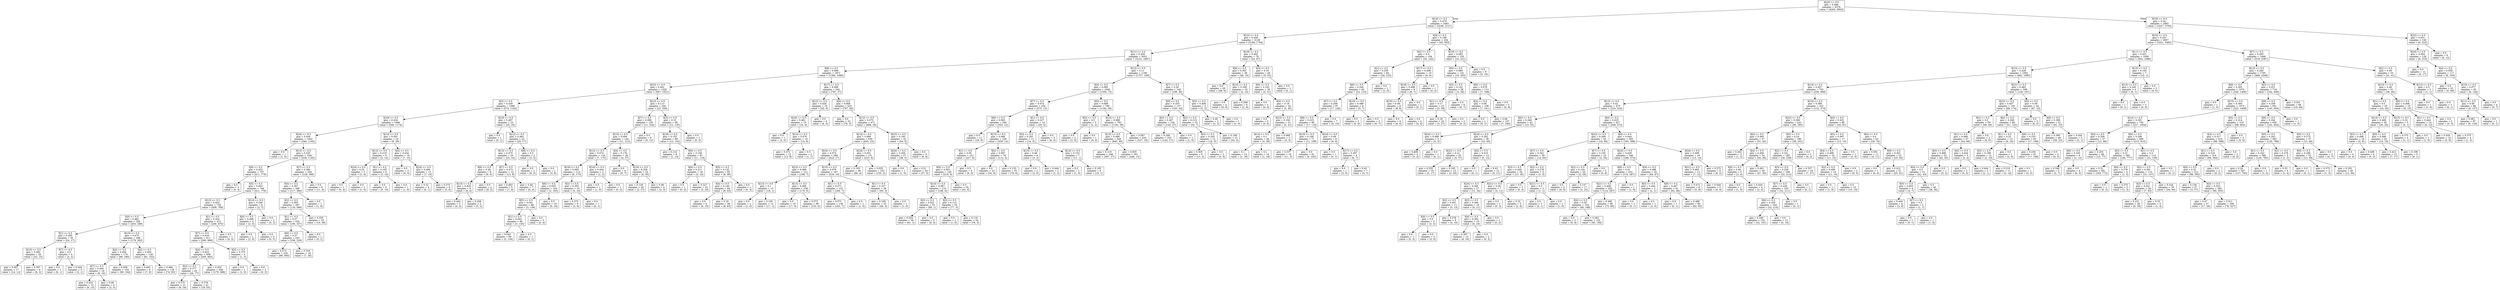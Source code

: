 digraph Tree {
node [shape=box] ;
0 [label="X[20] <= 0.5\ngini = 0.488\nsamples = 6376\nvalue = [4263, 5832]"] ;
1 [label="X[16] <= 0.5\ngini = 0.479\nsamples = 3383\nvalue = [3236, 2127]"] ;
0 -> 1 [labeldistance=2.5, labelangle=45, headlabel="True"] ;
2 [label="X[22] <= 0.5\ngini = 0.458\nsamples = 3129\nvalue = [3194, 1764]"] ;
1 -> 2 ;
3 [label="X[11] <= 0.5\ngini = 0.455\nsamples = 3051\nvalue = [3141, 1697]"] ;
2 -> 3 ;
4 [label="X[8] <= 0.5\ngini = 0.498\nsamples = 1871\nvalue = [1384, 1588]"] ;
3 -> 4 ;
5 [label="X[23] <= 0.5\ngini = 0.401\nsamples = 1329\nvalue = [597, 1551]"] ;
4 -> 5 ;
6 [label="X[3] <= 0.5\ngini = 0.439\nsamples = 1089\nvalue = [574, 1192]"] ;
5 -> 6 ;
7 [label="X[18] <= 0.5\ngini = 0.434\nsamples = 1066\nvalue = [549, 1174]"] ;
6 -> 7 ;
8 [label="X[24] <= 0.5\ngini = 0.436\nsamples = 1042\nvalue = [540, 1145]"] ;
7 -> 8 ;
9 [label="gini = 0.0\nsamples = 1\nvalue = [1, 0]"] ;
8 -> 9 ;
10 [label="X[12] <= 0.5\ngini = 0.435\nsamples = 1041\nvalue = [539, 1145]"] ;
8 -> 10 ;
11 [label="X[9] <= 0.5\ngini = 0.452\nsamples = 747\nvalue = [411, 779]"] ;
10 -> 11 ;
12 [label="gini = 0.0\nsamples = 3\nvalue = [0, 3]"] ;
11 -> 12 ;
13 [label="X[5] <= 0.5\ngini = 0.453\nsamples = 744\nvalue = [411, 776]"] ;
11 -> 13 ;
14 [label="X[13] <= 0.5\ngini = 0.453\nsamples = 738\nvalue = [409, 769]"] ;
13 -> 14 ;
15 [label="X[0] <= 0.5\ngini = 0.482\nsamples = 326\nvalue = [203, 299]"] ;
14 -> 15 ;
16 [label="X[1] <= 0.5\ngini = 0.485\nsamples = 30\nvalue = [24, 17]"] ;
15 -> 16 ;
17 [label="X[15] <= 0.5\ngini = 0.482\nsamples = 26\nvalue = [22, 15]"] ;
16 -> 17 ;
18 [label="gini = 0.497\nsamples = 17\nvalue = [14, 12]"] ;
17 -> 18 ;
19 [label="gini = 0.397\nsamples = 9\nvalue = [8, 3]"] ;
17 -> 19 ;
20 [label="X[7] <= 0.5\ngini = 0.5\nsamples = 4\nvalue = [2, 2]"] ;
16 -> 20 ;
21 [label="gini = 0.0\nsamples = 1\nvalue = [0, 1]"] ;
20 -> 21 ;
22 [label="gini = 0.444\nsamples = 3\nvalue = [2, 1]"] ;
20 -> 22 ;
23 [label="X[15] <= 0.5\ngini = 0.475\nsamples = 296\nvalue = [179, 282]"] ;
15 -> 23 ;
24 [label="X[4] <= 0.5\ngini = 0.456\nsamples = 170\nvalue = [98, 180]"] ;
23 -> 24 ;
25 [label="X[7] <= 0.5\ngini = 0.444\nsamples = 16\nvalue = [8, 16]"] ;
24 -> 25 ;
26 [label="gini = 0.432\nsamples = 12\nvalue = [6, 13]"] ;
25 -> 26 ;
27 [label="gini = 0.48\nsamples = 4\nvalue = [2, 3]"] ;
25 -> 27 ;
28 [label="gini = 0.458\nsamples = 154\nvalue = [90, 164]"] ;
24 -> 28 ;
29 [label="X[4] <= 0.5\ngini = 0.493\nsamples = 126\nvalue = [81, 102]"] ;
23 -> 29 ;
30 [label="gini = 0.492\nsamples = 8\nvalue = [7, 9]"] ;
29 -> 30 ;
31 [label="gini = 0.494\nsamples = 118\nvalue = [74, 93]"] ;
29 -> 31 ;
32 [label="X[1] <= 0.5\ngini = 0.424\nsamples = 412\nvalue = [206, 470]"] ;
14 -> 32 ;
33 [label="X[7] <= 0.5\ngini = 0.424\nsamples = 411\nvalue = [206, 468]"] ;
32 -> 33 ;
34 [label="X[4] <= 0.5\ngini = 0.425\nsamples = 408\nvalue = [205, 465]"] ;
33 -> 34 ;
35 [label="X[2] <= 0.5\ngini = 0.377\nsamples = 62\nvalue = [26, 77]"] ;
34 -> 35 ;
36 [label="gini = 0.375\nsamples = 21\nvalue = [8, 24]"] ;
35 -> 36 ;
37 [label="gini = 0.378\nsamples = 41\nvalue = [18, 53]"] ;
35 -> 37 ;
38 [label="gini = 0.432\nsamples = 346\nvalue = [179, 388]"] ;
34 -> 38 ;
39 [label="X[0] <= 0.5\ngini = 0.375\nsamples = 3\nvalue = [1, 3]"] ;
33 -> 39 ;
40 [label="gini = 0.0\nsamples = 1\nvalue = [1, 0]"] ;
39 -> 40 ;
41 [label="gini = 0.0\nsamples = 2\nvalue = [0, 3]"] ;
39 -> 41 ;
42 [label="gini = 0.0\nsamples = 1\nvalue = [0, 2]"] ;
32 -> 42 ;
43 [label="X[14] <= 0.5\ngini = 0.346\nsamples = 6\nvalue = [2, 7]"] ;
13 -> 43 ;
44 [label="X[0] <= 0.5\ngini = 0.408\nsamples = 4\nvalue = [2, 5]"] ;
43 -> 44 ;
45 [label="gini = 0.0\nsamples = 1\nvalue = [2, 0]"] ;
44 -> 45 ;
46 [label="gini = 0.0\nsamples = 3\nvalue = [0, 5]"] ;
44 -> 46 ;
47 [label="gini = 0.0\nsamples = 2\nvalue = [0, 2]"] ;
43 -> 47 ;
48 [label="X[7] <= 0.5\ngini = 0.384\nsamples = 294\nvalue = [128, 366]"] ;
10 -> 48 ;
49 [label="X[5] <= 0.5\ngini = 0.367\nsamples = 288\nvalue = [117, 366]"] ;
48 -> 49 ;
50 [label="X[2] <= 0.5\ngini = 0.365\nsamples = 287\nvalue = [116, 366]"] ;
49 -> 50 ;
51 [label="X[1] <= 0.5\ngini = 0.37\nsamples = 254\nvalue = [106, 327]"] ;
50 -> 51 ;
52 [label="X[6] <= 0.5\ngini = 0.37\nsamples = 253\nvalue = [106, 326]"] ;
51 -> 52 ;
53 [label="gini = 0.373\nsamples = 235\nvalue = [99, 300]"] ;
52 -> 53 ;
54 [label="gini = 0.334\nsamples = 18\nvalue = [7, 26]"] ;
52 -> 54 ;
55 [label="gini = 0.0\nsamples = 1\nvalue = [0, 1]"] ;
51 -> 55 ;
56 [label="gini = 0.325\nsamples = 33\nvalue = [10, 39]"] ;
50 -> 56 ;
57 [label="gini = 0.0\nsamples = 1\nvalue = [1, 0]"] ;
49 -> 57 ;
58 [label="gini = 0.0\nsamples = 6\nvalue = [11, 0]"] ;
48 -> 58 ;
59 [label="X[14] <= 0.5\ngini = 0.361\nsamples = 24\nvalue = [9, 29]"] ;
7 -> 59 ;
60 [label="X[13] <= 0.5\ngini = 0.219\nsamples = 8\nvalue = [2, 14]"] ;
59 -> 60 ;
61 [label="X[24] <= 0.5\ngini = 0.32\nsamples = 2\nvalue = [1, 4]"] ;
60 -> 61 ;
62 [label="gini = 0.0\nsamples = 1\nvalue = [0, 4]"] ;
61 -> 62 ;
63 [label="gini = 0.0\nsamples = 1\nvalue = [1, 0]"] ;
61 -> 63 ;
64 [label="X[1] <= 0.5\ngini = 0.165\nsamples = 6\nvalue = [1, 10]"] ;
60 -> 64 ;
65 [label="gini = 0.0\nsamples = 5\nvalue = [0, 10]"] ;
64 -> 65 ;
66 [label="gini = 0.0\nsamples = 1\nvalue = [1, 0]"] ;
64 -> 66 ;
67 [label="X[4] <= 0.5\ngini = 0.434\nsamples = 16\nvalue = [7, 15]"] ;
59 -> 67 ;
68 [label="gini = 0.0\nsamples = 3\nvalue = [0, 5]"] ;
67 -> 68 ;
69 [label="X[24] <= 0.5\ngini = 0.484\nsamples = 13\nvalue = [7, 10]"] ;
67 -> 69 ;
70 [label="gini = 0.32\nsamples = 4\nvalue = [4, 1]"] ;
69 -> 70 ;
71 [label="gini = 0.375\nsamples = 9\nvalue = [3, 9]"] ;
69 -> 71 ;
72 [label="X[19] <= 0.5\ngini = 0.487\nsamples = 23\nvalue = [25, 18]"] ;
6 -> 72 ;
73 [label="gini = 0.0\nsamples = 1\nvalue = [0, 1]"] ;
72 -> 73 ;
74 [label="X[12] <= 0.5\ngini = 0.482\nsamples = 22\nvalue = [25, 17]"] ;
72 -> 74 ;
75 [label="X[13] <= 0.5\ngini = 0.475\nsamples = 20\nvalue = [22, 14]"] ;
74 -> 75 ;
76 [label="X[6] <= 0.5\ngini = 0.48\nsamples = 8\nvalue = [9, 6]"] ;
75 -> 76 ;
77 [label="X[14] <= 0.5\ngini = 0.426\nsamples = 6\nvalue = [9, 4]"] ;
76 -> 77 ;
78 [label="gini = 0.444\nsamples = 3\nvalue = [4, 2]"] ;
77 -> 78 ;
79 [label="gini = 0.408\nsamples = 3\nvalue = [5, 2]"] ;
77 -> 79 ;
80 [label="gini = 0.0\nsamples = 2\nvalue = [0, 2]"] ;
76 -> 80 ;
81 [label="X[7] <= 0.5\ngini = 0.472\nsamples = 12\nvalue = [13, 8]"] ;
75 -> 81 ;
82 [label="gini = 0.463\nsamples = 5\nvalue = [7, 4]"] ;
81 -> 82 ;
83 [label="gini = 0.48\nsamples = 7\nvalue = [6, 4]"] ;
81 -> 83 ;
84 [label="X[6] <= 0.5\ngini = 0.5\nsamples = 2\nvalue = [3, 3]"] ;
74 -> 84 ;
85 [label="gini = 0.0\nsamples = 1\nvalue = [0, 3]"] ;
84 -> 85 ;
86 [label="gini = 0.0\nsamples = 1\nvalue = [3, 0]"] ;
84 -> 86 ;
87 [label="X[13] <= 0.5\ngini = 0.113\nsamples = 240\nvalue = [23, 359]"] ;
5 -> 87 ;
88 [label="X[7] <= 0.5\ngini = 0.089\nsamples = 150\nvalue = [11, 224]"] ;
87 -> 88 ;
89 [label="X[15] <= 0.5\ngini = 0.094\nsamples = 144\nvalue = [11, 212]"] ;
88 -> 89 ;
90 [label="X[12] <= 0.5\ngini = 0.074\nsamples = 116\nvalue = [7, 175]"] ;
89 -> 90 ;
91 [label="X[19] <= 0.5\ngini = 0.065\nsamples = 114\nvalue = [6, 173]"] ;
90 -> 91 ;
92 [label="X[6] <= 0.5\ngini = 0.035\nsamples = 104\nvalue = [3, 163]"] ;
91 -> 92 ;
93 [label="X[5] <= 0.5\ngini = 0.041\nsamples = 88\nvalue = [3, 139]"] ;
92 -> 93 ;
94 [label="X[1] <= 0.5\ngini = 0.043\nsamples = 85\nvalue = [3, 135]"] ;
93 -> 94 ;
95 [label="gini = 0.043\nsamples = 84\nvalue = [3, 134]"] ;
94 -> 95 ;
96 [label="gini = 0.0\nsamples = 1\nvalue = [0, 1]"] ;
94 -> 96 ;
97 [label="gini = 0.0\nsamples = 3\nvalue = [0, 4]"] ;
93 -> 97 ;
98 [label="gini = 0.0\nsamples = 16\nvalue = [0, 24]"] ;
92 -> 98 ;
99 [label="X[2] <= 0.5\ngini = 0.355\nsamples = 10\nvalue = [3, 10]"] ;
91 -> 99 ;
100 [label="gini = 0.375\nsamples = 9\nvalue = [3, 9]"] ;
99 -> 100 ;
101 [label="gini = 0.0\nsamples = 1\nvalue = [0, 1]"] ;
99 -> 101 ;
102 [label="X[18] <= 0.5\ngini = 0.444\nsamples = 2\nvalue = [1, 2]"] ;
90 -> 102 ;
103 [label="gini = 0.0\nsamples = 1\nvalue = [1, 0]"] ;
102 -> 103 ;
104 [label="gini = 0.0\nsamples = 1\nvalue = [0, 2]"] ;
102 -> 104 ;
105 [label="X[4] <= 0.5\ngini = 0.176\nsamples = 28\nvalue = [4, 37]"] ;
89 -> 105 ;
106 [label="gini = 0.0\nsamples = 4\nvalue = [0, 7]"] ;
105 -> 106 ;
107 [label="X[19] <= 0.5\ngini = 0.208\nsamples = 24\nvalue = [4, 30]"] ;
105 -> 107 ;
108 [label="gini = 0.128\nsamples = 20\nvalue = [2, 27]"] ;
107 -> 108 ;
109 [label="gini = 0.48\nsamples = 4\nvalue = [2, 3]"] ;
107 -> 109 ;
110 [label="gini = 0.0\nsamples = 6\nvalue = [0, 12]"] ;
88 -> 110 ;
111 [label="X[3] <= 0.5\ngini = 0.15\nsamples = 90\nvalue = [12, 135]"] ;
87 -> 111 ;
112 [label="X[18] <= 0.5\ngini = 0.153\nsamples = 89\nvalue = [12, 132]"] ;
111 -> 112 ;
113 [label="gini = 0.124\nsamples = 8\nvalue = [1, 14]"] ;
112 -> 113 ;
114 [label="X[0] <= 0.5\ngini = 0.156\nsamples = 81\nvalue = [11, 118]"] ;
112 -> 114 ;
115 [label="X[6] <= 0.5\ngini = 0.211\nsamples = 16\nvalue = [3, 22]"] ;
114 -> 115 ;
116 [label="gini = 0.0\nsamples = 1\nvalue = [0, 2]"] ;
115 -> 116 ;
117 [label="gini = 0.227\nsamples = 15\nvalue = [3, 20]"] ;
115 -> 117 ;
118 [label="X[5] <= 0.5\ngini = 0.142\nsamples = 65\nvalue = [8, 96]"] ;
114 -> 118 ;
119 [label="X[4] <= 0.5\ngini = 0.146\nsamples = 64\nvalue = [8, 93]"] ;
118 -> 119 ;
120 [label="gini = 0.0\nsamples = 6\nvalue = [0, 10]"] ;
119 -> 120 ;
121 [label="gini = 0.16\nsamples = 58\nvalue = [8, 83]"] ;
119 -> 121 ;
122 [label="gini = 0.0\nsamples = 1\nvalue = [0, 3]"] ;
118 -> 122 ;
123 [label="gini = 0.0\nsamples = 1\nvalue = [0, 3]"] ;
111 -> 123 ;
124 [label="X[17] <= 0.5\ngini = 0.086\nsamples = 542\nvalue = [787, 37]"] ;
4 -> 124 ;
125 [label="X[12] <= 0.5\ngini = 0.428\nsamples = 19\nvalue = [20, 9]"] ;
124 -> 125 ;
126 [label="X[24] <= 0.5\ngini = 0.461\nsamples = 15\nvalue = [16, 9]"] ;
125 -> 126 ;
127 [label="gini = 0.0\nsamples = 1\nvalue = [2, 0]"] ;
126 -> 127 ;
128 [label="X[14] <= 0.5\ngini = 0.476\nsamples = 14\nvalue = [14, 9]"] ;
126 -> 128 ;
129 [label="gini = 0.472\nsamples = 12\nvalue = [13, 8]"] ;
128 -> 129 ;
130 [label="gini = 0.5\nsamples = 2\nvalue = [1, 1]"] ;
128 -> 130 ;
131 [label="gini = 0.0\nsamples = 4\nvalue = [4, 0]"] ;
125 -> 131 ;
132 [label="X[4] <= 0.5\ngini = 0.068\nsamples = 523\nvalue = [767, 28]"] ;
124 -> 132 ;
133 [label="gini = 0.0\nsamples = 52\nvalue = [78, 0]"] ;
132 -> 133 ;
134 [label="X[12] <= 0.5\ngini = 0.075\nsamples = 471\nvalue = [689, 28]"] ;
132 -> 134 ;
135 [label="X[14] <= 0.5\ngini = 0.066\nsamples = 439\nvalue = [645, 23]"] ;
134 -> 135 ;
136 [label="X[24] <= 0.5\ngini = 0.074\nsamples = 288\nvalue = [422, 17]"] ;
135 -> 136 ;
137 [label="X[23] <= 0.5\ngini = 0.069\nsamples = 121\nvalue = [188, 7]"] ;
136 -> 137 ;
138 [label="X[13] <= 0.5\ngini = 0.1\nsamples = 13\nvalue = [18, 1]"] ;
137 -> 138 ;
139 [label="gini = 0.0\nsamples = 1\nvalue = [1, 0]"] ;
138 -> 139 ;
140 [label="gini = 0.105\nsamples = 12\nvalue = [17, 1]"] ;
138 -> 140 ;
141 [label="X[13] <= 0.5\ngini = 0.066\nsamples = 108\nvalue = [170, 6]"] ;
137 -> 141 ;
142 [label="gini = 0.0\nsamples = 10\nvalue = [17, 0]"] ;
141 -> 142 ;
143 [label="gini = 0.073\nsamples = 98\nvalue = [153, 6]"] ;
141 -> 143 ;
144 [label="X[15] <= 0.5\ngini = 0.079\nsamples = 167\nvalue = [234, 10]"] ;
136 -> 144 ;
145 [label="X[1] <= 0.5\ngini = 0.071\nsamples = 131\nvalue = [184, 7]"] ;
144 -> 145 ;
146 [label="gini = 0.071\nsamples = 130\nvalue = [183, 7]"] ;
145 -> 146 ;
147 [label="gini = 0.0\nsamples = 1\nvalue = [1, 0]"] ;
145 -> 147 ;
148 [label="X[1] <= 0.5\ngini = 0.107\nsamples = 36\nvalue = [50, 3]"] ;
144 -> 148 ;
149 [label="gini = 0.109\nsamples = 35\nvalue = [49, 3]"] ;
148 -> 149 ;
150 [label="gini = 0.0\nsamples = 1\nvalue = [1, 0]"] ;
148 -> 150 ;
151 [label="X[24] <= 0.5\ngini = 0.051\nsamples = 151\nvalue = [223, 6]"] ;
135 -> 151 ;
152 [label="gini = 0.105\nsamples = 48\nvalue = [68, 4]"] ;
151 -> 152 ;
153 [label="gini = 0.025\nsamples = 103\nvalue = [155, 2]"] ;
151 -> 153 ;
154 [label="X[23] <= 0.5\ngini = 0.183\nsamples = 32\nvalue = [44, 5]"] ;
134 -> 154 ;
155 [label="X[24] <= 0.5\ngini = 0.206\nsamples = 27\nvalue = [38, 5]"] ;
154 -> 155 ;
156 [label="gini = 0.0\nsamples = 1\nvalue = [1, 0]"] ;
155 -> 156 ;
157 [label="gini = 0.21\nsamples = 26\nvalue = [37, 5]"] ;
155 -> 157 ;
158 [label="gini = 0.0\nsamples = 5\nvalue = [6, 0]"] ;
154 -> 158 ;
159 [label="X[12] <= 0.5\ngini = 0.11\nsamples = 1180\nvalue = [1757, 109]"] ;
3 -> 159 ;
160 [label="X[4] <= 0.5\ngini = 0.085\nsamples = 1040\nvalue = [1559, 73]"] ;
159 -> 160 ;
161 [label="X[7] <= 0.5\ngini = 0.074\nsamples = 254\nvalue = [375, 15]"] ;
160 -> 161 ;
162 [label="X[6] <= 0.5\ngini = 0.063\nsamples = 240\nvalue = [355, 12]"] ;
161 -> 162 ;
163 [label="gini = 0.0\nsamples = 11\nvalue = [16, 0]"] ;
162 -> 163 ;
164 [label="X[15] <= 0.5\ngini = 0.066\nsamples = 229\nvalue = [339, 12]"] ;
162 -> 164 ;
165 [label="X[1] <= 0.5\ngini = 0.05\nsamples = 151\nvalue = [227, 6]"] ;
164 -> 165 ;
166 [label="X[0] <= 0.5\ngini = 0.052\nsamples = 145\nvalue = [219, 6]"] ;
165 -> 166 ;
167 [label="X[14] <= 0.5\ngini = 0.067\nsamples = 110\nvalue = [166, 6]"] ;
166 -> 167 ;
168 [label="X[3] <= 0.5\ngini = 0.022\nsamples = 55\nvalue = [89, 1]"] ;
167 -> 168 ;
169 [label="gini = 0.024\nsamples = 50\nvalue = [81, 1]"] ;
168 -> 169 ;
170 [label="gini = 0.0\nsamples = 5\nvalue = [8, 0]"] ;
168 -> 170 ;
171 [label="X[2] <= 0.5\ngini = 0.115\nsamples = 55\nvalue = [77, 5]"] ;
167 -> 171 ;
172 [label="gini = 0.0\nsamples = 1\nvalue = [1, 0]"] ;
171 -> 172 ;
173 [label="gini = 0.116\nsamples = 54\nvalue = [76, 5]"] ;
171 -> 173 ;
174 [label="gini = 0.0\nsamples = 35\nvalue = [53, 0]"] ;
166 -> 174 ;
175 [label="gini = 0.0\nsamples = 6\nvalue = [8, 0]"] ;
165 -> 175 ;
176 [label="X[2] <= 0.5\ngini = 0.097\nsamples = 78\nvalue = [112, 6]"] ;
164 -> 176 ;
177 [label="gini = 0.0\nsamples = 23\nvalue = [34, 0]"] ;
176 -> 177 ;
178 [label="gini = 0.133\nsamples = 55\nvalue = [78, 6]"] ;
176 -> 178 ;
179 [label="X[1] <= 0.5\ngini = 0.227\nsamples = 14\nvalue = [20, 3]"] ;
161 -> 179 ;
180 [label="X[3] <= 0.5\ngini = 0.291\nsamples = 11\nvalue = [14, 3]"] ;
179 -> 180 ;
181 [label="X[15] <= 0.5\ngini = 0.48\nsamples = 4\nvalue = [3, 2]"] ;
180 -> 181 ;
182 [label="gini = 0.0\nsamples = 2\nvalue = [2, 0]"] ;
181 -> 182 ;
183 [label="gini = 0.444\nsamples = 2\nvalue = [1, 2]"] ;
181 -> 183 ;
184 [label="X[14] <= 0.5\ngini = 0.153\nsamples = 7\nvalue = [11, 1]"] ;
180 -> 184 ;
185 [label="gini = 0.0\nsamples = 1\nvalue = [1, 0]"] ;
184 -> 185 ;
186 [label="gini = 0.165\nsamples = 6\nvalue = [10, 1]"] ;
184 -> 186 ;
187 [label="gini = 0.0\nsamples = 3\nvalue = [6, 0]"] ;
179 -> 187 ;
188 [label="X[0] <= 0.5\ngini = 0.089\nsamples = 786\nvalue = [1184, 58]"] ;
160 -> 188 ;
189 [label="X[2] <= 0.5\ngini = 0.5\nsamples = 3\nvalue = [2, 2]"] ;
188 -> 189 ;
190 [label="gini = 0.0\nsamples = 2\nvalue = [2, 0]"] ;
189 -> 190 ;
191 [label="gini = 0.0\nsamples = 1\nvalue = [0, 2]"] ;
189 -> 191 ;
192 [label="X[14] <= 0.5\ngini = 0.086\nsamples = 783\nvalue = [1182, 56]"] ;
188 -> 192 ;
193 [label="X[15] <= 0.5\ngini = 0.086\nsamples = 549\nvalue = [845, 40]"] ;
192 -> 193 ;
194 [label="gini = 0.119\nsamples = 248\nvalue = [397, 27]"] ;
193 -> 194 ;
195 [label="gini = 0.055\nsamples = 301\nvalue = [448, 13]"] ;
193 -> 195 ;
196 [label="gini = 0.087\nsamples = 234\nvalue = [337, 16]"] ;
192 -> 196 ;
197 [label="X[7] <= 0.5\ngini = 0.26\nsamples = 140\nvalue = [198, 36]"] ;
159 -> 197 ;
198 [label="X[6] <= 0.5\ngini = 0.255\nsamples = 137\nvalue = [193, 34]"] ;
197 -> 198 ;
199 [label="X[5] <= 0.5\ngini = 0.267\nsamples = 104\nvalue = [143, 27]"] ;
198 -> 199 ;
200 [label="gini = 0.268\nsamples = 103\nvalue = [142, 27]"] ;
199 -> 200 ;
201 [label="gini = 0.0\nsamples = 1\nvalue = [1, 0]"] ;
199 -> 201 ;
202 [label="X[2] <= 0.5\ngini = 0.215\nsamples = 33\nvalue = [50, 7]"] ;
198 -> 202 ;
203 [label="X[3] <= 0.5\ngini = 0.245\nsamples = 12\nvalue = [18, 3]"] ;
202 -> 203 ;
204 [label="gini = 0.305\nsamples = 9\nvalue = [13, 3]"] ;
203 -> 204 ;
205 [label="gini = 0.0\nsamples = 3\nvalue = [5, 0]"] ;
203 -> 205 ;
206 [label="gini = 0.198\nsamples = 21\nvalue = [32, 4]"] ;
202 -> 206 ;
207 [label="X[3] <= 0.5\ngini = 0.408\nsamples = 3\nvalue = [5, 2]"] ;
197 -> 207 ;
208 [label="gini = 0.48\nsamples = 2\nvalue = [3, 2]"] ;
207 -> 208 ;
209 [label="gini = 0.0\nsamples = 1\nvalue = [2, 0]"] ;
207 -> 209 ;
210 [label="X[18] <= 0.5\ngini = 0.493\nsamples = 78\nvalue = [53, 67]"] ;
2 -> 210 ;
211 [label="X[9] <= 0.5\ngini = 0.363\nsamples = 38\nvalue = [48, 15]"] ;
210 -> 211 ;
212 [label="gini = 0.0\nsamples = 28\nvalue = [46, 0]"] ;
211 -> 212 ;
213 [label="X[14] <= 0.5\ngini = 0.208\nsamples = 10\nvalue = [2, 15]"] ;
211 -> 213 ;
214 [label="gini = 0.0\nsamples = 4\nvalue = [0, 6]"] ;
213 -> 214 ;
215 [label="gini = 0.298\nsamples = 6\nvalue = [2, 9]"] ;
213 -> 215 ;
216 [label="X[3] <= 0.5\ngini = 0.16\nsamples = 40\nvalue = [5, 52]"] ;
210 -> 216 ;
217 [label="X[0] <= 0.5\ngini = 0.163\nsamples = 39\nvalue = [5, 51]"] ;
216 -> 217 ;
218 [label="gini = 0.0\nsamples = 5\nvalue = [0, 6]"] ;
217 -> 218 ;
219 [label="X[4] <= 0.5\ngini = 0.18\nsamples = 34\nvalue = [5, 45]"] ;
217 -> 219 ;
220 [label="gini = 0.0\nsamples = 3\nvalue = [0, 4]"] ;
219 -> 220 ;
221 [label="X[15] <= 0.5\ngini = 0.194\nsamples = 31\nvalue = [5, 41]"] ;
219 -> 221 ;
222 [label="X[14] <= 0.5\ngini = 0.1\nsamples = 28\nvalue = [2, 36]"] ;
221 -> 222 ;
223 [label="gini = 0.1\nsamples = 14\nvalue = [1, 18]"] ;
222 -> 223 ;
224 [label="gini = 0.1\nsamples = 14\nvalue = [1, 18]"] ;
222 -> 224 ;
225 [label="gini = 0.469\nsamples = 3\nvalue = [3, 5]"] ;
221 -> 225 ;
226 [label="gini = 0.0\nsamples = 1\nvalue = [0, 1]"] ;
216 -> 226 ;
227 [label="X[9] <= 0.5\ngini = 0.186\nsamples = 254\nvalue = [42, 363]"] ;
1 -> 227 ;
228 [label="X[2] <= 0.5\ngini = 0.3\nsamples = 104\nvalue = [32, 142]"] ;
227 -> 228 ;
229 [label="X[1] <= 0.5\ngini = 0.259\nsamples = 94\nvalue = [24, 133]"] ;
228 -> 229 ;
230 [label="X[6] <= 0.5\ngini = 0.244\nsamples = 93\nvalue = [22, 133]"] ;
229 -> 230 ;
231 [label="X[7] <= 0.5\ngini = 0.209\nsamples = 87\nvalue = [17, 126]"] ;
230 -> 231 ;
232 [label="X[8] <= 0.5\ngini = 0.223\nsamples = 80\nvalue = [17, 116]"] ;
231 -> 232 ;
233 [label="X[10] <= 0.5\ngini = 0.168\nsamples = 71\nvalue = [11, 108]"] ;
232 -> 233 ;
234 [label="gini = 0.337\nsamples = 10\nvalue = [11, 3]"] ;
233 -> 234 ;
235 [label="gini = 0.0\nsamples = 61\nvalue = [0, 105]"] ;
233 -> 235 ;
236 [label="X[24] <= 0.5\ngini = 0.49\nsamples = 9\nvalue = [6, 8]"] ;
232 -> 236 ;
237 [label="gini = 0.0\nsamples = 1\nvalue = [0, 1]"] ;
236 -> 237 ;
238 [label="X[17] <= 0.5\ngini = 0.497\nsamples = 8\nvalue = [6, 7]"] ;
236 -> 238 ;
239 [label="gini = 0.0\nsamples = 1\nvalue = [3, 0]"] ;
238 -> 239 ;
240 [label="gini = 0.42\nsamples = 7\nvalue = [3, 7]"] ;
238 -> 240 ;
241 [label="gini = 0.0\nsamples = 7\nvalue = [0, 10]"] ;
231 -> 241 ;
242 [label="X[10] <= 0.5\ngini = 0.486\nsamples = 6\nvalue = [5, 7]"] ;
230 -> 242 ;
243 [label="gini = 0.0\nsamples = 3\nvalue = [5, 0]"] ;
242 -> 243 ;
244 [label="gini = 0.0\nsamples = 3\nvalue = [0, 7]"] ;
242 -> 244 ;
245 [label="gini = 0.0\nsamples = 1\nvalue = [2, 0]"] ;
229 -> 245 ;
246 [label="X[17] <= 0.5\ngini = 0.498\nsamples = 10\nvalue = [8, 9]"] ;
228 -> 246 ;
247 [label="X[18] <= 0.5\ngini = 0.498\nsamples = 9\nvalue = [8, 7]"] ;
246 -> 247 ;
248 [label="X[10] <= 0.5\ngini = 0.49\nsamples = 8\nvalue = [8, 6]"] ;
247 -> 248 ;
249 [label="gini = 0.0\nsamples = 4\nvalue = [8, 0]"] ;
248 -> 249 ;
250 [label="gini = 0.0\nsamples = 4\nvalue = [0, 6]"] ;
248 -> 250 ;
251 [label="gini = 0.0\nsamples = 1\nvalue = [0, 1]"] ;
247 -> 251 ;
252 [label="gini = 0.0\nsamples = 1\nvalue = [0, 2]"] ;
246 -> 252 ;
253 [label="X[18] <= 0.5\ngini = 0.083\nsamples = 150\nvalue = [10, 221]"] ;
227 -> 253 ;
254 [label="X[0] <= 0.5\ngini = 0.089\nsamples = 141\nvalue = [10, 205]"] ;
253 -> 254 ;
255 [label="X[3] <= 0.5\ngini = 0.142\nsamples = 28\nvalue = [3, 36]"] ;
254 -> 255 ;
256 [label="X[1] <= 0.5\ngini = 0.17\nsamples = 22\nvalue = [3, 29]"] ;
255 -> 256 ;
257 [label="gini = 0.18\nsamples = 20\nvalue = [3, 27]"] ;
256 -> 257 ;
258 [label="gini = 0.0\nsamples = 2\nvalue = [0, 2]"] ;
256 -> 258 ;
259 [label="gini = 0.0\nsamples = 6\nvalue = [0, 7]"] ;
255 -> 259 ;
260 [label="X[6] <= 0.5\ngini = 0.076\nsamples = 113\nvalue = [7, 169]"] ;
254 -> 260 ;
261 [label="X[4] <= 0.5\ngini = 0.08\nsamples = 108\nvalue = [7, 161]"] ;
260 -> 261 ;
262 [label="gini = 0.0\nsamples = 1\nvalue = [0, 1]"] ;
261 -> 262 ;
263 [label="gini = 0.08\nsamples = 107\nvalue = [7, 160]"] ;
261 -> 263 ;
264 [label="gini = 0.0\nsamples = 5\nvalue = [0, 8]"] ;
260 -> 264 ;
265 [label="gini = 0.0\nsamples = 9\nvalue = [0, 16]"] ;
253 -> 265 ;
266 [label="X[16] <= 0.5\ngini = 0.34\nsamples = 2993\nvalue = [1027, 3705]"] ;
0 -> 266 [labeldistance=2.5, labelangle=-45, headlabel="False"] ;
267 [label="X[23] <= 0.5\ngini = 0.351\nsamples = 2857\nvalue = [1021, 3483]"] ;
266 -> 267 ;
268 [label="X[11] <= 0.5\ngini = 0.431\nsamples = 1009\nvalue = [502, 1096]"] ;
267 -> 268 ;
269 [label="X[15] <= 0.5\ngini = 0.428\nsamples = 1002\nvalue = [492, 1095]"] ;
268 -> 269 ;
270 [label="X[14] <= 0.5\ngini = 0.407\nsamples = 793\nvalue = [356, 898]"] ;
269 -> 270 ;
271 [label="X[13] <= 0.5\ngini = 0.42\nsamples = 470\nvalue = [224, 524]"] ;
270 -> 271 ;
272 [label="X[0] <= 0.5\ngini = 0.348\nsamples = 43\nvalue = [15, 52]"] ;
271 -> 272 ;
273 [label="X[24] <= 0.5\ngini = 0.469\nsamples = 5\nvalue = [5, 3]"] ;
272 -> 273 ;
274 [label="gini = 0.408\nsamples = 4\nvalue = [5, 2]"] ;
273 -> 274 ;
275 [label="gini = 0.0\nsamples = 1\nvalue = [0, 1]"] ;
273 -> 275 ;
276 [label="X[24] <= 0.5\ngini = 0.282\nsamples = 38\nvalue = [10, 49]"] ;
272 -> 276 ;
277 [label="X[22] <= 0.5\ngini = 0.21\nsamples = 25\nvalue = [5, 37]"] ;
276 -> 277 ;
278 [label="gini = 0.255\nsamples = 10\nvalue = [3, 17]"] ;
277 -> 278 ;
279 [label="gini = 0.165\nsamples = 15\nvalue = [2, 20]"] ;
277 -> 279 ;
280 [label="X[4] <= 0.5\ngini = 0.415\nsamples = 13\nvalue = [5, 12]"] ;
276 -> 280 ;
281 [label="gini = 0.0\nsamples = 1\nvalue = [0, 1]"] ;
280 -> 281 ;
282 [label="gini = 0.43\nsamples = 12\nvalue = [5, 11]"] ;
280 -> 282 ;
283 [label="X[0] <= 0.5\ngini = 0.425\nsamples = 427\nvalue = [209, 472]"] ;
271 -> 283 ;
284 [label="X[22] <= 0.5\ngini = 0.269\nsamples = 62\nvalue = [16, 84]"] ;
283 -> 284 ;
285 [label="X[7] <= 0.5\ngini = 0.342\nsamples = 39\nvalue = [14, 50]"] ;
284 -> 285 ;
286 [label="X[3] <= 0.5\ngini = 0.348\nsamples = 34\nvalue = [13, 45]"] ;
285 -> 286 ;
287 [label="X[24] <= 0.5\ngini = 0.369\nsamples = 27\nvalue = [11, 34]"] ;
286 -> 287 ;
288 [label="X[2] <= 0.5\ngini = 0.401\nsamples = 11\nvalue = [5, 13]"] ;
287 -> 288 ;
289 [label="X[6] <= 0.5\ngini = 0.5\nsamples = 3\nvalue = [3, 3]"] ;
288 -> 289 ;
290 [label="gini = 0.0\nsamples = 1\nvalue = [0, 3]"] ;
289 -> 290 ;
291 [label="gini = 0.0\nsamples = 2\nvalue = [3, 0]"] ;
289 -> 291 ;
292 [label="gini = 0.278\nsamples = 8\nvalue = [2, 10]"] ;
288 -> 292 ;
293 [label="X[5] <= 0.5\ngini = 0.346\nsamples = 16\nvalue = [6, 21]"] ;
287 -> 293 ;
294 [label="X[4] <= 0.5\ngini = 0.365\nsamples = 15\nvalue = [6, 19]"] ;
293 -> 294 ;
295 [label="gini = 0.397\nsamples = 13\nvalue = [6, 16]"] ;
294 -> 295 ;
296 [label="gini = 0.0\nsamples = 2\nvalue = [0, 3]"] ;
294 -> 296 ;
297 [label="gini = 0.0\nsamples = 1\nvalue = [0, 2]"] ;
293 -> 297 ;
298 [label="X[21] <= 0.5\ngini = 0.26\nsamples = 7\nvalue = [2, 11]"] ;
286 -> 298 ;
299 [label="gini = 0.0\nsamples = 2\nvalue = [0, 3]"] ;
298 -> 299 ;
300 [label="gini = 0.32\nsamples = 5\nvalue = [2, 8]"] ;
298 -> 300 ;
301 [label="X[2] <= 0.5\ngini = 0.278\nsamples = 5\nvalue = [1, 5]"] ;
285 -> 301 ;
302 [label="gini = 0.0\nsamples = 3\nvalue = [0, 4]"] ;
301 -> 302 ;
303 [label="X[21] <= 0.5\ngini = 0.5\nsamples = 2\nvalue = [1, 1]"] ;
301 -> 303 ;
304 [label="gini = 0.0\nsamples = 1\nvalue = [0, 1]"] ;
303 -> 304 ;
305 [label="gini = 0.0\nsamples = 1\nvalue = [1, 0]"] ;
303 -> 305 ;
306 [label="X[7] <= 0.5\ngini = 0.105\nsamples = 23\nvalue = [2, 34]"] ;
284 -> 306 ;
307 [label="X[2] <= 0.5\ngini = 0.124\nsamples = 20\nvalue = [2, 28]"] ;
306 -> 307 ;
308 [label="gini = 0.0\nsamples = 3\nvalue = [0, 5]"] ;
307 -> 308 ;
309 [label="gini = 0.147\nsamples = 17\nvalue = [2, 23]"] ;
307 -> 309 ;
310 [label="gini = 0.0\nsamples = 3\nvalue = [0, 6]"] ;
306 -> 310 ;
311 [label="X[6] <= 0.5\ngini = 0.444\nsamples = 365\nvalue = [193, 388]"] ;
283 -> 311 ;
312 [label="X[24] <= 0.5\ngini = 0.439\nsamples = 346\nvalue = [180, 374]"] ;
311 -> 312 ;
313 [label="X[8] <= 0.5\ngini = 0.41\nsamples = 253\nvalue = [116, 287]"] ;
312 -> 313 ;
314 [label="X[21] <= 0.5\ngini = 0.408\nsamples = 252\nvalue = [115, 287]"] ;
313 -> 314 ;
315 [label="X[4] <= 0.5\ngini = 0.28\nsamples = 154\nvalue = [40, 198]"] ;
314 -> 315 ;
316 [label="gini = 0.0\nsamples = 2\nvalue = [0, 4]"] ;
315 -> 316 ;
317 [label="gini = 0.283\nsamples = 152\nvalue = [40, 194]"] ;
315 -> 317 ;
318 [label="gini = 0.496\nsamples = 98\nvalue = [75, 89]"] ;
314 -> 318 ;
319 [label="gini = 0.0\nsamples = 1\nvalue = [1, 0]"] ;
313 -> 319 ;
320 [label="X[4] <= 0.5\ngini = 0.488\nsamples = 93\nvalue = [64, 87]"] ;
312 -> 320 ;
321 [label="X[5] <= 0.5\ngini = 0.444\nsamples = 2\nvalue = [2, 1]"] ;
320 -> 321 ;
322 [label="gini = 0.0\nsamples = 1\nvalue = [0, 1]"] ;
321 -> 322 ;
323 [label="gini = 0.0\nsamples = 1\nvalue = [2, 0]"] ;
321 -> 323 ;
324 [label="X[9] <= 0.5\ngini = 0.487\nsamples = 91\nvalue = [62, 86]"] ;
320 -> 324 ;
325 [label="gini = 0.0\nsamples = 1\nvalue = [0, 1]"] ;
324 -> 325 ;
326 [label="gini = 0.488\nsamples = 90\nvalue = [62, 85]"] ;
324 -> 326 ;
327 [label="X[24] <= 0.5\ngini = 0.499\nsamples = 19\nvalue = [13, 14]"] ;
311 -> 327 ;
328 [label="X[21] <= 0.5\ngini = 0.465\nsamples = 13\nvalue = [7, 12]"] ;
327 -> 328 ;
329 [label="gini = 0.473\nsamples = 8\nvalue = [5, 8]"] ;
328 -> 329 ;
330 [label="gini = 0.444\nsamples = 5\nvalue = [2, 4]"] ;
328 -> 330 ;
331 [label="gini = 0.375\nsamples = 6\nvalue = [6, 2]"] ;
327 -> 331 ;
332 [label="X[24] <= 0.5\ngini = 0.386\nsamples = 323\nvalue = [132, 374]"] ;
270 -> 332 ;
333 [label="X[22] <= 0.5\ngini = 0.366\nsamples = 243\nvalue = [90, 283]"] ;
332 -> 333 ;
334 [label="X[0] <= 0.5\ngini = 0.495\nsamples = 57\nvalue = [51, 42]"] ;
333 -> 334 ;
335 [label="gini = 0.444\nsamples = 3\nvalue = [1, 2]"] ;
334 -> 335 ;
336 [label="X[4] <= 0.5\ngini = 0.494\nsamples = 54\nvalue = [50, 40]"] ;
334 -> 336 ;
337 [label="X[6] <= 0.5\ngini = 0.49\nsamples = 5\nvalue = [3, 4]"] ;
336 -> 337 ;
338 [label="gini = 0.0\nsamples = 1\nvalue = [1, 0]"] ;
337 -> 338 ;
339 [label="gini = 0.444\nsamples = 4\nvalue = [2, 4]"] ;
337 -> 339 ;
340 [label="gini = 0.491\nsamples = 49\nvalue = [47, 36]"] ;
336 -> 340 ;
341 [label="X[5] <= 0.5\ngini = 0.24\nsamples = 186\nvalue = [39, 241]"] ;
333 -> 341 ;
342 [label="X[2] <= 0.5\ngini = 0.241\nsamples = 185\nvalue = [39, 239]"] ;
341 -> 342 ;
343 [label="X[3] <= 0.5\ngini = 0.228\nsamples = 166\nvalue = [32, 212]"] ;
342 -> 343 ;
344 [label="X[7] <= 0.5\ngini = 0.229\nsamples = 165\nvalue = [32, 211]"] ;
343 -> 344 ;
345 [label="X[6] <= 0.5\ngini = 0.229\nsamples = 164\nvalue = [32, 210]"] ;
344 -> 345 ;
346 [label="gini = 0.246\nsamples = 152\nvalue = [32, 191]"] ;
345 -> 346 ;
347 [label="gini = 0.0\nsamples = 12\nvalue = [0, 19]"] ;
345 -> 347 ;
348 [label="gini = 0.0\nsamples = 1\nvalue = [0, 1]"] ;
344 -> 348 ;
349 [label="gini = 0.0\nsamples = 1\nvalue = [0, 1]"] ;
343 -> 349 ;
350 [label="gini = 0.327\nsamples = 19\nvalue = [7, 27]"] ;
342 -> 350 ;
351 [label="gini = 0.0\nsamples = 1\nvalue = [0, 2]"] ;
341 -> 351 ;
352 [label="X[0] <= 0.5\ngini = 0.432\nsamples = 80\nvalue = [42, 91]"] ;
332 -> 352 ;
353 [label="X[5] <= 0.5\ngini = 0.497\nsamples = 17\nvalue = [13, 15]"] ;
352 -> 353 ;
354 [label="X[4] <= 0.5\ngini = 0.488\nsamples = 16\nvalue = [11, 15]"] ;
353 -> 354 ;
355 [label="X[2] <= 0.5\ngini = 0.499\nsamples = 14\nvalue = [11, 10]"] ;
354 -> 355 ;
356 [label="gini = 0.0\nsamples = 1\nvalue = [1, 0]"] ;
355 -> 356 ;
357 [label="gini = 0.5\nsamples = 13\nvalue = [10, 10]"] ;
355 -> 357 ;
358 [label="gini = 0.0\nsamples = 2\nvalue = [0, 5]"] ;
354 -> 358 ;
359 [label="gini = 0.0\nsamples = 1\nvalue = [2, 0]"] ;
353 -> 359 ;
360 [label="X[4] <= 0.5\ngini = 0.4\nsamples = 63\nvalue = [29, 76]"] ;
352 -> 360 ;
361 [label="gini = 0.391\nsamples = 11\nvalue = [4, 11]"] ;
360 -> 361 ;
362 [label="X[9] <= 0.5\ngini = 0.401\nsamples = 52\nvalue = [25, 65]"] ;
360 -> 362 ;
363 [label="gini = 0.0\nsamples = 1\nvalue = [0, 4]"] ;
362 -> 363 ;
364 [label="gini = 0.412\nsamples = 51\nvalue = [25, 61]"] ;
362 -> 364 ;
365 [label="X[21] <= 0.5\ngini = 0.483\nsamples = 209\nvalue = [136, 197]"] ;
269 -> 365 ;
366 [label="X[22] <= 0.5\ngini = 0.407\nsamples = 155\nvalue = [69, 174]"] ;
365 -> 366 ;
367 [label="X[3] <= 0.5\ngini = 0.5\nsamples = 59\nvalue = [48, 49]"] ;
366 -> 367 ;
368 [label="X[1] <= 0.5\ngini = 0.499\nsamples = 57\nvalue = [44, 49]"] ;
367 -> 368 ;
369 [label="X[5] <= 0.5\ngini = 0.499\nsamples = 52\nvalue = [42, 45]"] ;
368 -> 369 ;
370 [label="X[4] <= 0.5\ngini = 0.5\nsamples = 51\nvalue = [42, 43]"] ;
369 -> 370 ;
371 [label="X[0] <= 0.5\ngini = 0.463\nsamples = 6\nvalue = [4, 7]"] ;
370 -> 371 ;
372 [label="gini = 0.444\nsamples = 4\nvalue = [3, 6]"] ;
371 -> 372 ;
373 [label="X[7] <= 0.5\ngini = 0.5\nsamples = 2\nvalue = [1, 1]"] ;
371 -> 373 ;
374 [label="gini = 0.0\nsamples = 1\nvalue = [0, 1]"] ;
373 -> 374 ;
375 [label="gini = 0.0\nsamples = 1\nvalue = [1, 0]"] ;
373 -> 375 ;
376 [label="gini = 0.5\nsamples = 45\nvalue = [38, 36]"] ;
370 -> 376 ;
377 [label="gini = 0.0\nsamples = 1\nvalue = [0, 2]"] ;
369 -> 377 ;
378 [label="X[5] <= 0.5\ngini = 0.444\nsamples = 5\nvalue = [2, 4]"] ;
368 -> 378 ;
379 [label="gini = 0.0\nsamples = 2\nvalue = [0, 3]"] ;
378 -> 379 ;
380 [label="gini = 0.444\nsamples = 3\nvalue = [2, 1]"] ;
378 -> 380 ;
381 [label="gini = 0.0\nsamples = 2\nvalue = [4, 0]"] ;
367 -> 381 ;
382 [label="X[0] <= 0.5\ngini = 0.246\nsamples = 96\nvalue = [21, 125]"] ;
366 -> 382 ;
383 [label="X[1] <= 0.5\ngini = 0.32\nsamples = 13\nvalue = [4, 16]"] ;
382 -> 383 ;
384 [label="X[3] <= 0.5\ngini = 0.198\nsamples = 12\nvalue = [2, 16]"] ;
383 -> 384 ;
385 [label="gini = 0.219\nsamples = 11\nvalue = [2, 14]"] ;
384 -> 385 ;
386 [label="gini = 0.0\nsamples = 1\nvalue = [0, 2]"] ;
384 -> 386 ;
387 [label="gini = 0.0\nsamples = 1\nvalue = [2, 0]"] ;
383 -> 387 ;
388 [label="X[6] <= 0.5\ngini = 0.233\nsamples = 83\nvalue = [17, 109]"] ;
382 -> 388 ;
389 [label="gini = 0.238\nsamples = 81\nvalue = [17, 106]"] ;
388 -> 389 ;
390 [label="gini = 0.0\nsamples = 2\nvalue = [0, 3]"] ;
388 -> 390 ;
391 [label="X[0] <= 0.5\ngini = 0.38\nsamples = 54\nvalue = [67, 23]"] ;
365 -> 391 ;
392 [label="gini = 0.0\nsamples = 3\nvalue = [6, 0]"] ;
391 -> 392 ;
393 [label="X[6] <= 0.5\ngini = 0.398\nsamples = 51\nvalue = [61, 23]"] ;
391 -> 393 ;
394 [label="gini = 0.396\nsamples = 48\nvalue = [59, 22]"] ;
393 -> 394 ;
395 [label="gini = 0.444\nsamples = 3\nvalue = [2, 1]"] ;
393 -> 395 ;
396 [label="X[15] <= 0.5\ngini = 0.165\nsamples = 7\nvalue = [10, 1]"] ;
268 -> 396 ;
397 [label="X[13] <= 0.5\ngini = 0.245\nsamples = 4\nvalue = [6, 1]"] ;
396 -> 397 ;
398 [label="gini = 0.0\nsamples = 1\nvalue = [0, 1]"] ;
397 -> 398 ;
399 [label="gini = 0.0\nsamples = 3\nvalue = [6, 0]"] ;
397 -> 399 ;
400 [label="gini = 0.0\nsamples = 3\nvalue = [4, 0]"] ;
396 -> 400 ;
401 [label="X[7] <= 0.5\ngini = 0.293\nsamples = 1848\nvalue = [519, 2387]"] ;
267 -> 401 ;
402 [label="X[13] <= 0.5\ngini = 0.285\nsamples = 1795\nvalue = [488, 2346]"] ;
401 -> 402 ;
403 [label="X[9] <= 0.5\ngini = 0.305\nsamples = 1076\nvalue = [326, 1408]"] ;
402 -> 403 ;
404 [label="gini = 0.0\nsamples = 1\nvalue = [1, 0]"] ;
403 -> 404 ;
405 [label="X[15] <= 0.5\ngini = 0.305\nsamples = 1075\nvalue = [325, 1408]"] ;
403 -> 405 ;
406 [label="X[14] <= 0.5\ngini = 0.301\nsamples = 756\nvalue = [227, 1004]"] ;
405 -> 406 ;
407 [label="X[4] <= 0.5\ngini = 0.209\nsamples = 57\nvalue = [12, 89]"] ;
406 -> 407 ;
408 [label="X[0] <= 0.5\ngini = 0.245\nsamples = 9\nvalue = [2, 12]"] ;
407 -> 408 ;
409 [label="gini = 0.346\nsamples = 5\nvalue = [2, 7]"] ;
408 -> 409 ;
410 [label="gini = 0.0\nsamples = 4\nvalue = [0, 5]"] ;
408 -> 410 ;
411 [label="gini = 0.203\nsamples = 48\nvalue = [10, 77]"] ;
407 -> 411 ;
412 [label="X[6] <= 0.5\ngini = 0.308\nsamples = 699\nvalue = [215, 915]"] ;
406 -> 412 ;
413 [label="X[5] <= 0.5\ngini = 0.31\nsamples = 585\nvalue = [184, 777]"] ;
412 -> 413 ;
414 [label="gini = 0.31\nsamples = 581\nvalue = [183, 772]"] ;
413 -> 414 ;
415 [label="X[0] <= 0.5\ngini = 0.278\nsamples = 4\nvalue = [1, 5]"] ;
413 -> 415 ;
416 [label="gini = 0.0\nsamples = 1\nvalue = [0, 2]"] ;
415 -> 416 ;
417 [label="gini = 0.375\nsamples = 3\nvalue = [1, 3]"] ;
415 -> 417 ;
418 [label="X[1] <= 0.5\ngini = 0.3\nsamples = 114\nvalue = [31, 138]"] ;
412 -> 418 ;
419 [label="X[2] <= 0.5\ngini = 0.301\nsamples = 113\nvalue = [31, 137]"] ;
418 -> 419 ;
420 [label="X[3] <= 0.5\ngini = 0.241\nsamples = 34\nvalue = [7, 43]"] ;
419 -> 420 ;
421 [label="gini = 0.231\nsamples = 30\nvalue = [6, 39]"] ;
420 -> 421 ;
422 [label="gini = 0.32\nsamples = 4\nvalue = [1, 4]"] ;
420 -> 422 ;
423 [label="gini = 0.324\nsamples = 79\nvalue = [24, 94]"] ;
419 -> 423 ;
424 [label="gini = 0.0\nsamples = 1\nvalue = [0, 1]"] ;
418 -> 424 ;
425 [label="X[5] <= 0.5\ngini = 0.314\nsamples = 319\nvalue = [98, 404]"] ;
405 -> 425 ;
426 [label="X[3] <= 0.5\ngini = 0.317\nsamples = 316\nvalue = [98, 398]"] ;
425 -> 426 ;
427 [label="X[1] <= 0.5\ngini = 0.319\nsamples = 314\nvalue = [98, 394]"] ;
426 -> 427 ;
428 [label="X[0] <= 0.5\ngini = 0.32\nsamples = 312\nvalue = [98, 392]"] ;
427 -> 428 ;
429 [label="gini = 0.139\nsamples = 27\nvalue = [3, 37]"] ;
428 -> 429 ;
430 [label="X[4] <= 0.5\ngini = 0.333\nsamples = 285\nvalue = [95, 355]"] ;
428 -> 430 ;
431 [label="gini = 0.47\nsamples = 27\nvalue = [17, 28]"] ;
430 -> 431 ;
432 [label="gini = 0.311\nsamples = 258\nvalue = [78, 327]"] ;
430 -> 432 ;
433 [label="gini = 0.0\nsamples = 2\nvalue = [0, 2]"] ;
427 -> 433 ;
434 [label="gini = 0.0\nsamples = 2\nvalue = [0, 4]"] ;
426 -> 434 ;
435 [label="gini = 0.0\nsamples = 3\nvalue = [0, 6]"] ;
425 -> 435 ;
436 [label="X[2] <= 0.5\ngini = 0.251\nsamples = 719\nvalue = [162, 938]"] ;
402 -> 436 ;
437 [label="X[8] <= 0.5\ngini = 0.246\nsamples = 651\nvalue = [143, 854]"] ;
436 -> 437 ;
438 [label="X[6] <= 0.5\ngini = 0.244\nsamples = 650\nvalue = [142, 854]"] ;
437 -> 438 ;
439 [label="X[5] <= 0.5\ngini = 0.242\nsamples = 593\nvalue = [129, 788]"] ;
438 -> 439 ;
440 [label="X[1] <= 0.5\ngini = 0.242\nsamples = 588\nvalue = [128, 783]"] ;
439 -> 440 ;
441 [label="gini = 0.24\nsamples = 587\nvalue = [127, 783]"] ;
440 -> 441 ;
442 [label="gini = 0.0\nsamples = 1\nvalue = [1, 0]"] ;
440 -> 442 ;
443 [label="X[1] <= 0.5\ngini = 0.278\nsamples = 5\nvalue = [1, 5]"] ;
439 -> 443 ;
444 [label="gini = 0.32\nsamples = 4\nvalue = [1, 4]"] ;
443 -> 444 ;
445 [label="gini = 0.0\nsamples = 1\nvalue = [0, 1]"] ;
443 -> 445 ;
446 [label="X[3] <= 0.5\ngini = 0.275\nsamples = 57\nvalue = [13, 66]"] ;
438 -> 446 ;
447 [label="X[0] <= 0.5\ngini = 0.296\nsamples = 52\nvalue = [13, 59]"] ;
446 -> 447 ;
448 [label="gini = 0.375\nsamples = 3\nvalue = [1, 3]"] ;
447 -> 448 ;
449 [label="gini = 0.291\nsamples = 49\nvalue = [12, 56]"] ;
447 -> 449 ;
450 [label="gini = 0.0\nsamples = 5\nvalue = [0, 7]"] ;
446 -> 450 ;
451 [label="gini = 0.0\nsamples = 1\nvalue = [1, 0]"] ;
437 -> 451 ;
452 [label="gini = 0.301\nsamples = 68\nvalue = [19, 84]"] ;
436 -> 452 ;
453 [label="X[2] <= 0.5\ngini = 0.49\nsamples = 53\nvalue = [31, 41]"] ;
401 -> 453 ;
454 [label="X[13] <= 0.5\ngini = 0.49\nsamples = 51\nvalue = [30, 40]"] ;
453 -> 454 ;
455 [label="X[1] <= 0.5\ngini = 0.5\nsamples = 35\nvalue = [24, 25]"] ;
454 -> 455 ;
456 [label="X[14] <= 0.5\ngini = 0.496\nsamples = 30\nvalue = [20, 24]"] ;
455 -> 456 ;
457 [label="X[3] <= 0.5\ngini = 0.496\nsamples = 10\nvalue = [5, 6]"] ;
456 -> 457 ;
458 [label="gini = 0.0\nsamples = 4\nvalue = [0, 4]"] ;
457 -> 458 ;
459 [label="gini = 0.408\nsamples = 6\nvalue = [5, 2]"] ;
457 -> 459 ;
460 [label="X[0] <= 0.5\ngini = 0.496\nsamples = 20\nvalue = [15, 18]"] ;
456 -> 460 ;
461 [label="gini = 0.413\nsamples = 15\nvalue = [7, 17]"] ;
460 -> 461 ;
462 [label="gini = 0.198\nsamples = 5\nvalue = [8, 1]"] ;
460 -> 462 ;
463 [label="X[15] <= 0.5\ngini = 0.32\nsamples = 5\nvalue = [4, 1]"] ;
455 -> 463 ;
464 [label="gini = 0.375\nsamples = 4\nvalue = [3, 1]"] ;
463 -> 464 ;
465 [label="gini = 0.0\nsamples = 1\nvalue = [1, 0]"] ;
463 -> 465 ;
466 [label="X[0] <= 0.5\ngini = 0.408\nsamples = 16\nvalue = [6, 15]"] ;
454 -> 466 ;
467 [label="X[1] <= 0.5\ngini = 0.444\nsamples = 14\nvalue = [6, 12]"] ;
466 -> 467 ;
468 [label="gini = 0.459\nsamples = 10\nvalue = [5, 9]"] ;
467 -> 468 ;
469 [label="gini = 0.375\nsamples = 4\nvalue = [1, 3]"] ;
467 -> 469 ;
470 [label="gini = 0.0\nsamples = 2\nvalue = [0, 3]"] ;
466 -> 470 ;
471 [label="X[13] <= 0.5\ngini = 0.5\nsamples = 2\nvalue = [1, 1]"] ;
453 -> 471 ;
472 [label="gini = 0.0\nsamples = 1\nvalue = [1, 0]"] ;
471 -> 472 ;
473 [label="gini = 0.0\nsamples = 1\nvalue = [0, 1]"] ;
471 -> 473 ;
474 [label="X[22] <= 0.5\ngini = 0.051\nsamples = 136\nvalue = [6, 222]"] ;
266 -> 474 ;
475 [label="X[24] <= 0.5\ngini = 0.054\nsamples = 128\nvalue = [6, 210]"] ;
474 -> 475 ;
476 [label="gini = 0.0\nsamples = 11\nvalue = [0, 17]"] ;
475 -> 476 ;
477 [label="X[4] <= 0.5\ngini = 0.058\nsamples = 117\nvalue = [6, 193]"] ;
475 -> 477 ;
478 [label="gini = 0.0\nsamples = 25\nvalue = [0, 49]"] ;
477 -> 478 ;
479 [label="X[10] <= 0.5\ngini = 0.077\nsamples = 92\nvalue = [6, 144]"] ;
477 -> 479 ;
480 [label="X[11] <= 0.5\ngini = 0.08\nsamples = 88\nvalue = [6, 137]"] ;
479 -> 480 ;
481 [label="gini = 0.081\nsamples = 87\nvalue = [6, 136]"] ;
480 -> 481 ;
482 [label="gini = 0.0\nsamples = 1\nvalue = [0, 1]"] ;
480 -> 482 ;
483 [label="gini = 0.0\nsamples = 4\nvalue = [0, 7]"] ;
479 -> 483 ;
484 [label="gini = 0.0\nsamples = 8\nvalue = [0, 12]"] ;
474 -> 484 ;
}